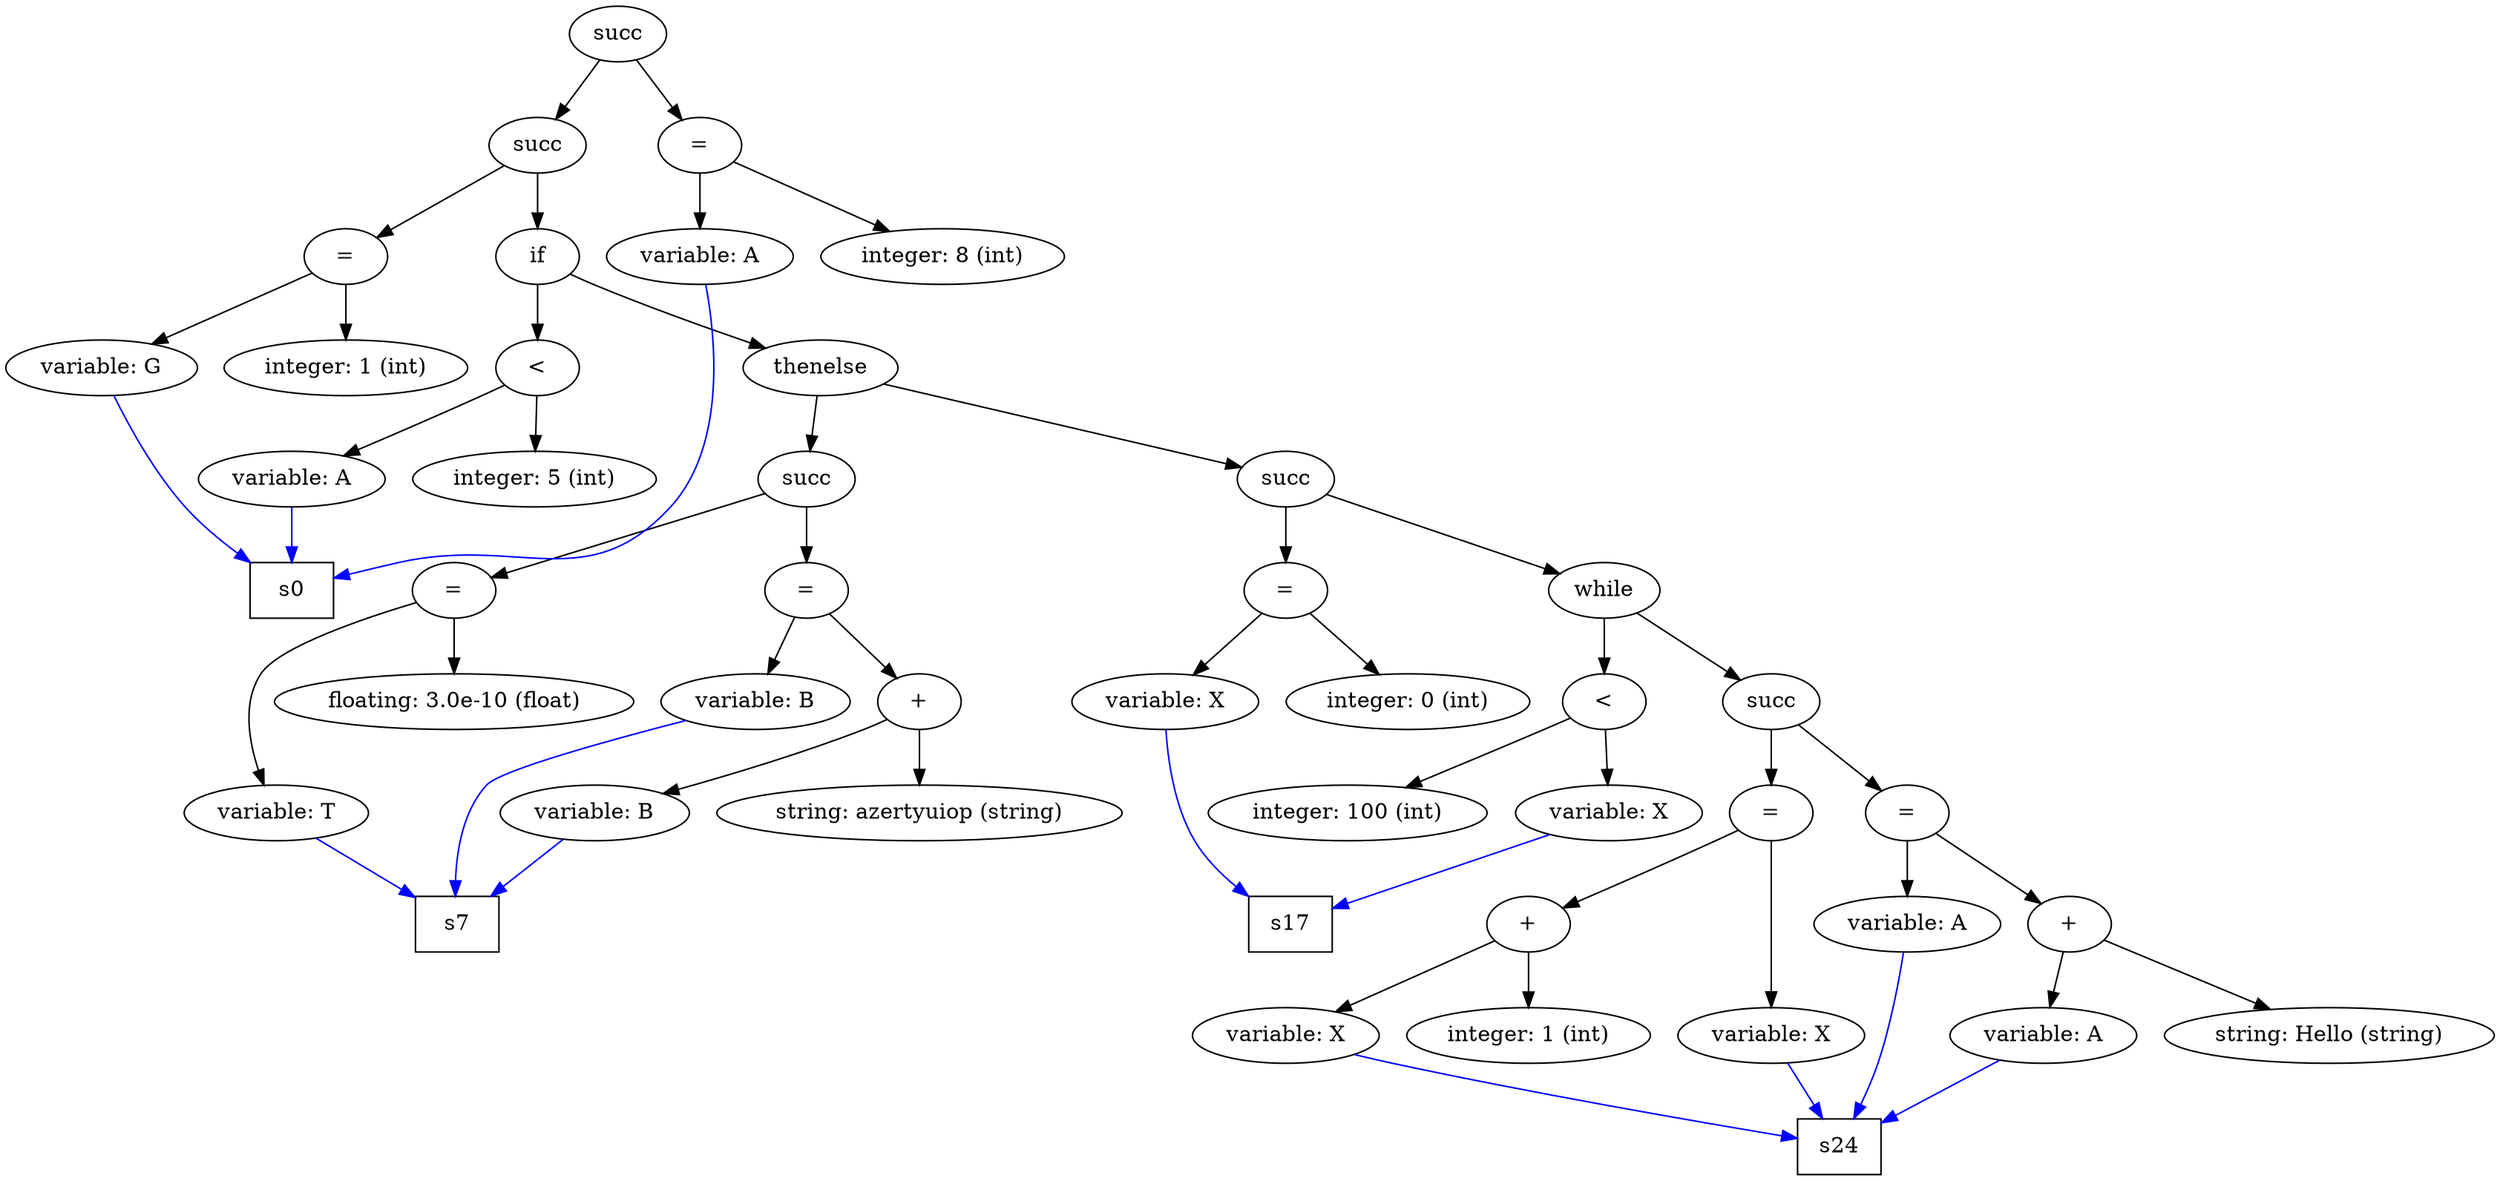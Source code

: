 digraph AST {44 [label="succ"];
40 [label="succ"];
3 [label="="];
1 [label="variable: G"];
0 [shape="box", label="s0"];
1 -> 0 [color="blue"];
3 -> 1;
2 [label="integer: 1 (int)"];
3 -> 2;
40 -> 3;
39 [label="if"];
6 [label="<"];
4 [label="variable: A"];
0 [shape="box", label="s0"];
4 -> 0 [color="blue"];
6 -> 4;
5 [label="integer: 5 (int)"];
6 -> 5;
39 -> 6;
38 [label="thenelse"];
16 [label="succ"];
10 [label="="];
8 [label="variable: T"];
7 [shape="box", label="s7"];
8 -> 7 [color="blue"];
10 -> 8;
9 [label="floating: 3.0e-10 (float)"];
10 -> 9;
16 -> 10;
15 [label="="];
11 [label="variable: B"];
7 [shape="box", label="s7"];
11 -> 7 [color="blue"];
15 -> 11;
14 [label="+"];
12 [label="variable: B"];
7 [shape="box", label="s7"];
12 -> 7 [color="blue"];
14 -> 12;
13 [label="string: azertyuiop (string)"];
14 -> 13;
15 -> 14;
16 -> 15;
38 -> 16;
37 [label="succ"];
20 [label="="];
18 [label="variable: X"];
17 [shape="box", label="s17"];
18 -> 17 [color="blue"];
20 -> 18;
19 [label="integer: 0 (int)"];
20 -> 19;
37 -> 20;
36 [label="while"];
23 [label="<"];
21 [label="variable: X"];
17 [shape="box", label="s17"];
21 -> 17 [color="blue"];
23 -> 21;
22 [label="integer: 100 (int)"];
23 -> 22;
36 -> 23;
35 [label="succ"];
29 [label="="];
25 [label="variable: X"];
24 [shape="box", label="s24"];
25 -> 24 [color="blue"];
29 -> 25;
28 [label="+"];
26 [label="variable: X"];
24 [shape="box", label="s24"];
26 -> 24 [color="blue"];
28 -> 26;
27 [label="integer: 1 (int)"];
28 -> 27;
29 -> 28;
35 -> 29;
34 [label="="];
30 [label="variable: A"];
24 [shape="box", label="s24"];
30 -> 24 [color="blue"];
34 -> 30;
33 [label="+"];
31 [label="variable: A"];
24 [shape="box", label="s24"];
31 -> 24 [color="blue"];
33 -> 31;
32 [label="string: Hello (string)"];
33 -> 32;
34 -> 33;
35 -> 34;
36 -> 35;
37 -> 36;
38 -> 37;
39 -> 38;
40 -> 39;
44 -> 40;
43 [label="="];
41 [label="variable: A"];
0 [shape="box", label="s0"];
41 -> 0 [color="blue"];
43 -> 41;
42 [label="integer: 8 (int)"];
43 -> 42;
44 -> 43;
}